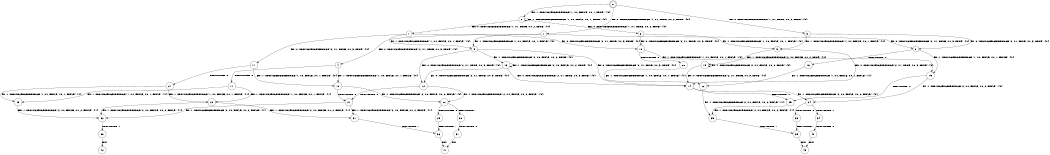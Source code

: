 digraph BCG {
size = "7, 10.5";
center = TRUE;
node [shape = circle];
0 [peripheries = 2];
0 -> 1 [label = "EX !0 !ATOMIC_EXCH_BRANCH (1, +1, TRUE, +0, 2, TRUE) !{0}"];
0 -> 2 [label = "EX !1 !ATOMIC_EXCH_BRANCH (1, +0, FALSE, +0, 1, TRUE) !{0}"];
0 -> 3 [label = "EX !0 !ATOMIC_EXCH_BRANCH (1, +1, TRUE, +0, 2, TRUE) !{0}"];
1 -> 4 [label = "EX !0 !ATOMIC_EXCH_BRANCH (2, +1, TRUE, +0, 3, TRUE) !{0}"];
1 -> 5 [label = "EX !1 !ATOMIC_EXCH_BRANCH (1, +0, FALSE, +0, 1, FALSE) !{0}"];
1 -> 6 [label = "EX !0 !ATOMIC_EXCH_BRANCH (2, +1, TRUE, +0, 3, TRUE) !{0}"];
2 -> 2 [label = "EX !1 !ATOMIC_EXCH_BRANCH (1, +0, FALSE, +0, 1, TRUE) !{0}"];
2 -> 7 [label = "EX !0 !ATOMIC_EXCH_BRANCH (1, +1, TRUE, +0, 2, TRUE) !{0}"];
2 -> 8 [label = "EX !0 !ATOMIC_EXCH_BRANCH (1, +1, TRUE, +0, 2, TRUE) !{0}"];
3 -> 9 [label = "EX !1 !ATOMIC_EXCH_BRANCH (1, +0, FALSE, +0, 1, FALSE) !{0}"];
3 -> 6 [label = "EX !0 !ATOMIC_EXCH_BRANCH (2, +1, TRUE, +0, 3, TRUE) !{0}"];
4 -> 10 [label = "EX !1 !ATOMIC_EXCH_BRANCH (1, +0, FALSE, +0, 1, FALSE) !{0}"];
4 -> 11 [label = "TERMINATE !0"];
5 -> 12 [label = "EX !0 !ATOMIC_EXCH_BRANCH (2, +1, TRUE, +0, 3, TRUE) !{0}"];
5 -> 13 [label = "EX !1 !ATOMIC_EXCH_BRANCH (2, +0, FALSE, +0, 2, TRUE) !{0}"];
5 -> 14 [label = "EX !0 !ATOMIC_EXCH_BRANCH (2, +1, TRUE, +0, 3, TRUE) !{0}"];
6 -> 15 [label = "EX !1 !ATOMIC_EXCH_BRANCH (1, +0, FALSE, +0, 1, FALSE) !{0}"];
6 -> 16 [label = "TERMINATE !0"];
7 -> 17 [label = "EX !0 !ATOMIC_EXCH_BRANCH (2, +1, TRUE, +0, 3, TRUE) !{0}"];
7 -> 5 [label = "EX !1 !ATOMIC_EXCH_BRANCH (1, +0, FALSE, +0, 1, FALSE) !{0}"];
7 -> 18 [label = "EX !0 !ATOMIC_EXCH_BRANCH (2, +1, TRUE, +0, 3, TRUE) !{0}"];
8 -> 9 [label = "EX !1 !ATOMIC_EXCH_BRANCH (1, +0, FALSE, +0, 1, FALSE) !{0}"];
8 -> 18 [label = "EX !0 !ATOMIC_EXCH_BRANCH (2, +1, TRUE, +0, 3, TRUE) !{0}"];
9 -> 19 [label = "EX !1 !ATOMIC_EXCH_BRANCH (2, +0, FALSE, +0, 2, TRUE) !{0}"];
9 -> 14 [label = "EX !0 !ATOMIC_EXCH_BRANCH (2, +1, TRUE, +0, 3, TRUE) !{0}"];
10 -> 20 [label = "EX !1 !ATOMIC_EXCH_BRANCH (2, +0, FALSE, +0, 2, FALSE) !{0}"];
10 -> 21 [label = "TERMINATE !0"];
11 -> 22 [label = "EX !1 !ATOMIC_EXCH_BRANCH (1, +0, FALSE, +0, 1, FALSE) !{1}"];
11 -> 23 [label = "EX !1 !ATOMIC_EXCH_BRANCH (1, +0, FALSE, +0, 1, FALSE) !{1}"];
12 -> 20 [label = "EX !1 !ATOMIC_EXCH_BRANCH (2, +0, FALSE, +0, 2, FALSE) !{0}"];
12 -> 21 [label = "TERMINATE !0"];
13 -> 12 [label = "EX !0 !ATOMIC_EXCH_BRANCH (2, +1, TRUE, +0, 3, TRUE) !{0}"];
13 -> 13 [label = "EX !1 !ATOMIC_EXCH_BRANCH (2, +0, FALSE, +0, 2, TRUE) !{0}"];
13 -> 14 [label = "EX !0 !ATOMIC_EXCH_BRANCH (2, +1, TRUE, +0, 3, TRUE) !{0}"];
14 -> 24 [label = "EX !1 !ATOMIC_EXCH_BRANCH (2, +0, FALSE, +0, 2, FALSE) !{0}"];
14 -> 25 [label = "TERMINATE !0"];
15 -> 24 [label = "EX !1 !ATOMIC_EXCH_BRANCH (2, +0, FALSE, +0, 2, FALSE) !{0}"];
15 -> 25 [label = "TERMINATE !0"];
16 -> 26 [label = "EX !1 !ATOMIC_EXCH_BRANCH (1, +0, FALSE, +0, 1, FALSE) !{1}"];
17 -> 10 [label = "EX !1 !ATOMIC_EXCH_BRANCH (1, +0, FALSE, +0, 1, FALSE) !{0}"];
17 -> 27 [label = "TERMINATE !0"];
18 -> 15 [label = "EX !1 !ATOMIC_EXCH_BRANCH (1, +0, FALSE, +0, 1, FALSE) !{0}"];
18 -> 28 [label = "TERMINATE !0"];
19 -> 19 [label = "EX !1 !ATOMIC_EXCH_BRANCH (2, +0, FALSE, +0, 2, TRUE) !{0}"];
19 -> 14 [label = "EX !0 !ATOMIC_EXCH_BRANCH (2, +1, TRUE, +0, 3, TRUE) !{0}"];
20 -> 29 [label = "TERMINATE !0"];
20 -> 30 [label = "TERMINATE !1"];
21 -> 31 [label = "EX !1 !ATOMIC_EXCH_BRANCH (2, +0, FALSE, +0, 2, FALSE) !{1}"];
21 -> 32 [label = "EX !1 !ATOMIC_EXCH_BRANCH (2, +0, FALSE, +0, 2, FALSE) !{1}"];
22 -> 31 [label = "EX !1 !ATOMIC_EXCH_BRANCH (2, +0, FALSE, +0, 2, FALSE) !{1}"];
22 -> 32 [label = "EX !1 !ATOMIC_EXCH_BRANCH (2, +0, FALSE, +0, 2, FALSE) !{1}"];
23 -> 32 [label = "EX !1 !ATOMIC_EXCH_BRANCH (2, +0, FALSE, +0, 2, FALSE) !{1}"];
24 -> 33 [label = "TERMINATE !0"];
24 -> 34 [label = "TERMINATE !1"];
25 -> 35 [label = "EX !1 !ATOMIC_EXCH_BRANCH (2, +0, FALSE, +0, 2, FALSE) !{1}"];
26 -> 35 [label = "EX !1 !ATOMIC_EXCH_BRANCH (2, +0, FALSE, +0, 2, FALSE) !{1}"];
27 -> 22 [label = "EX !1 !ATOMIC_EXCH_BRANCH (1, +0, FALSE, +0, 1, FALSE) !{1}"];
27 -> 23 [label = "EX !1 !ATOMIC_EXCH_BRANCH (1, +0, FALSE, +0, 1, FALSE) !{1}"];
28 -> 26 [label = "EX !1 !ATOMIC_EXCH_BRANCH (1, +0, FALSE, +0, 1, FALSE) !{1}"];
29 -> 36 [label = "TERMINATE !1"];
30 -> 37 [label = "TERMINATE !0"];
31 -> 36 [label = "TERMINATE !1"];
32 -> 38 [label = "TERMINATE !1"];
33 -> 39 [label = "TERMINATE !1"];
34 -> 40 [label = "TERMINATE !0"];
35 -> 39 [label = "TERMINATE !1"];
36 -> 41 [label = "exit"];
37 -> 41 [label = "exit"];
38 -> 42 [label = "exit"];
39 -> 43 [label = "exit"];
40 -> 43 [label = "exit"];
}
